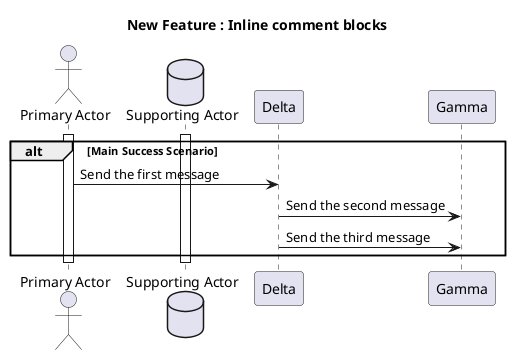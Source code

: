 {
  "sha1": "au0wh63qbxxft2skfh90x7rrjcc2rf6",
  "insertion": {
    "when": "2024-05-30T20:48:21.958Z",
    "user": "plantuml@gmail.com"
  }
}
@startuml
  !define SEQTYPE
 
  '****************************************************************************
  '*                          Sequence Definitions                          *
  '****************************************************************************
 
  title    New Feature : Inline comment blocks

  actor    "Primary Actor" as GAMMA
  database "Supporting Actor" as DELTA
 
  '  Activate all participants
  activate GAMMA
  activate DELTA
 
  alt Main Success Scenario
 
  /' 1 '/  GAMMA -> Delta : Send the first message
  /' 2 '/  Delta -> Gamma : Send the second message
  Delta -> Gamma : Send the third message /' 3 '/
  /' 4a '/ Delta -> Gamma : Send the forth message /' 4b '/

  end  /' alt / else '/
 
  '  Deactivate all participants
  deactivate GAMMA
  deactivate DELTA
 
@enduml
